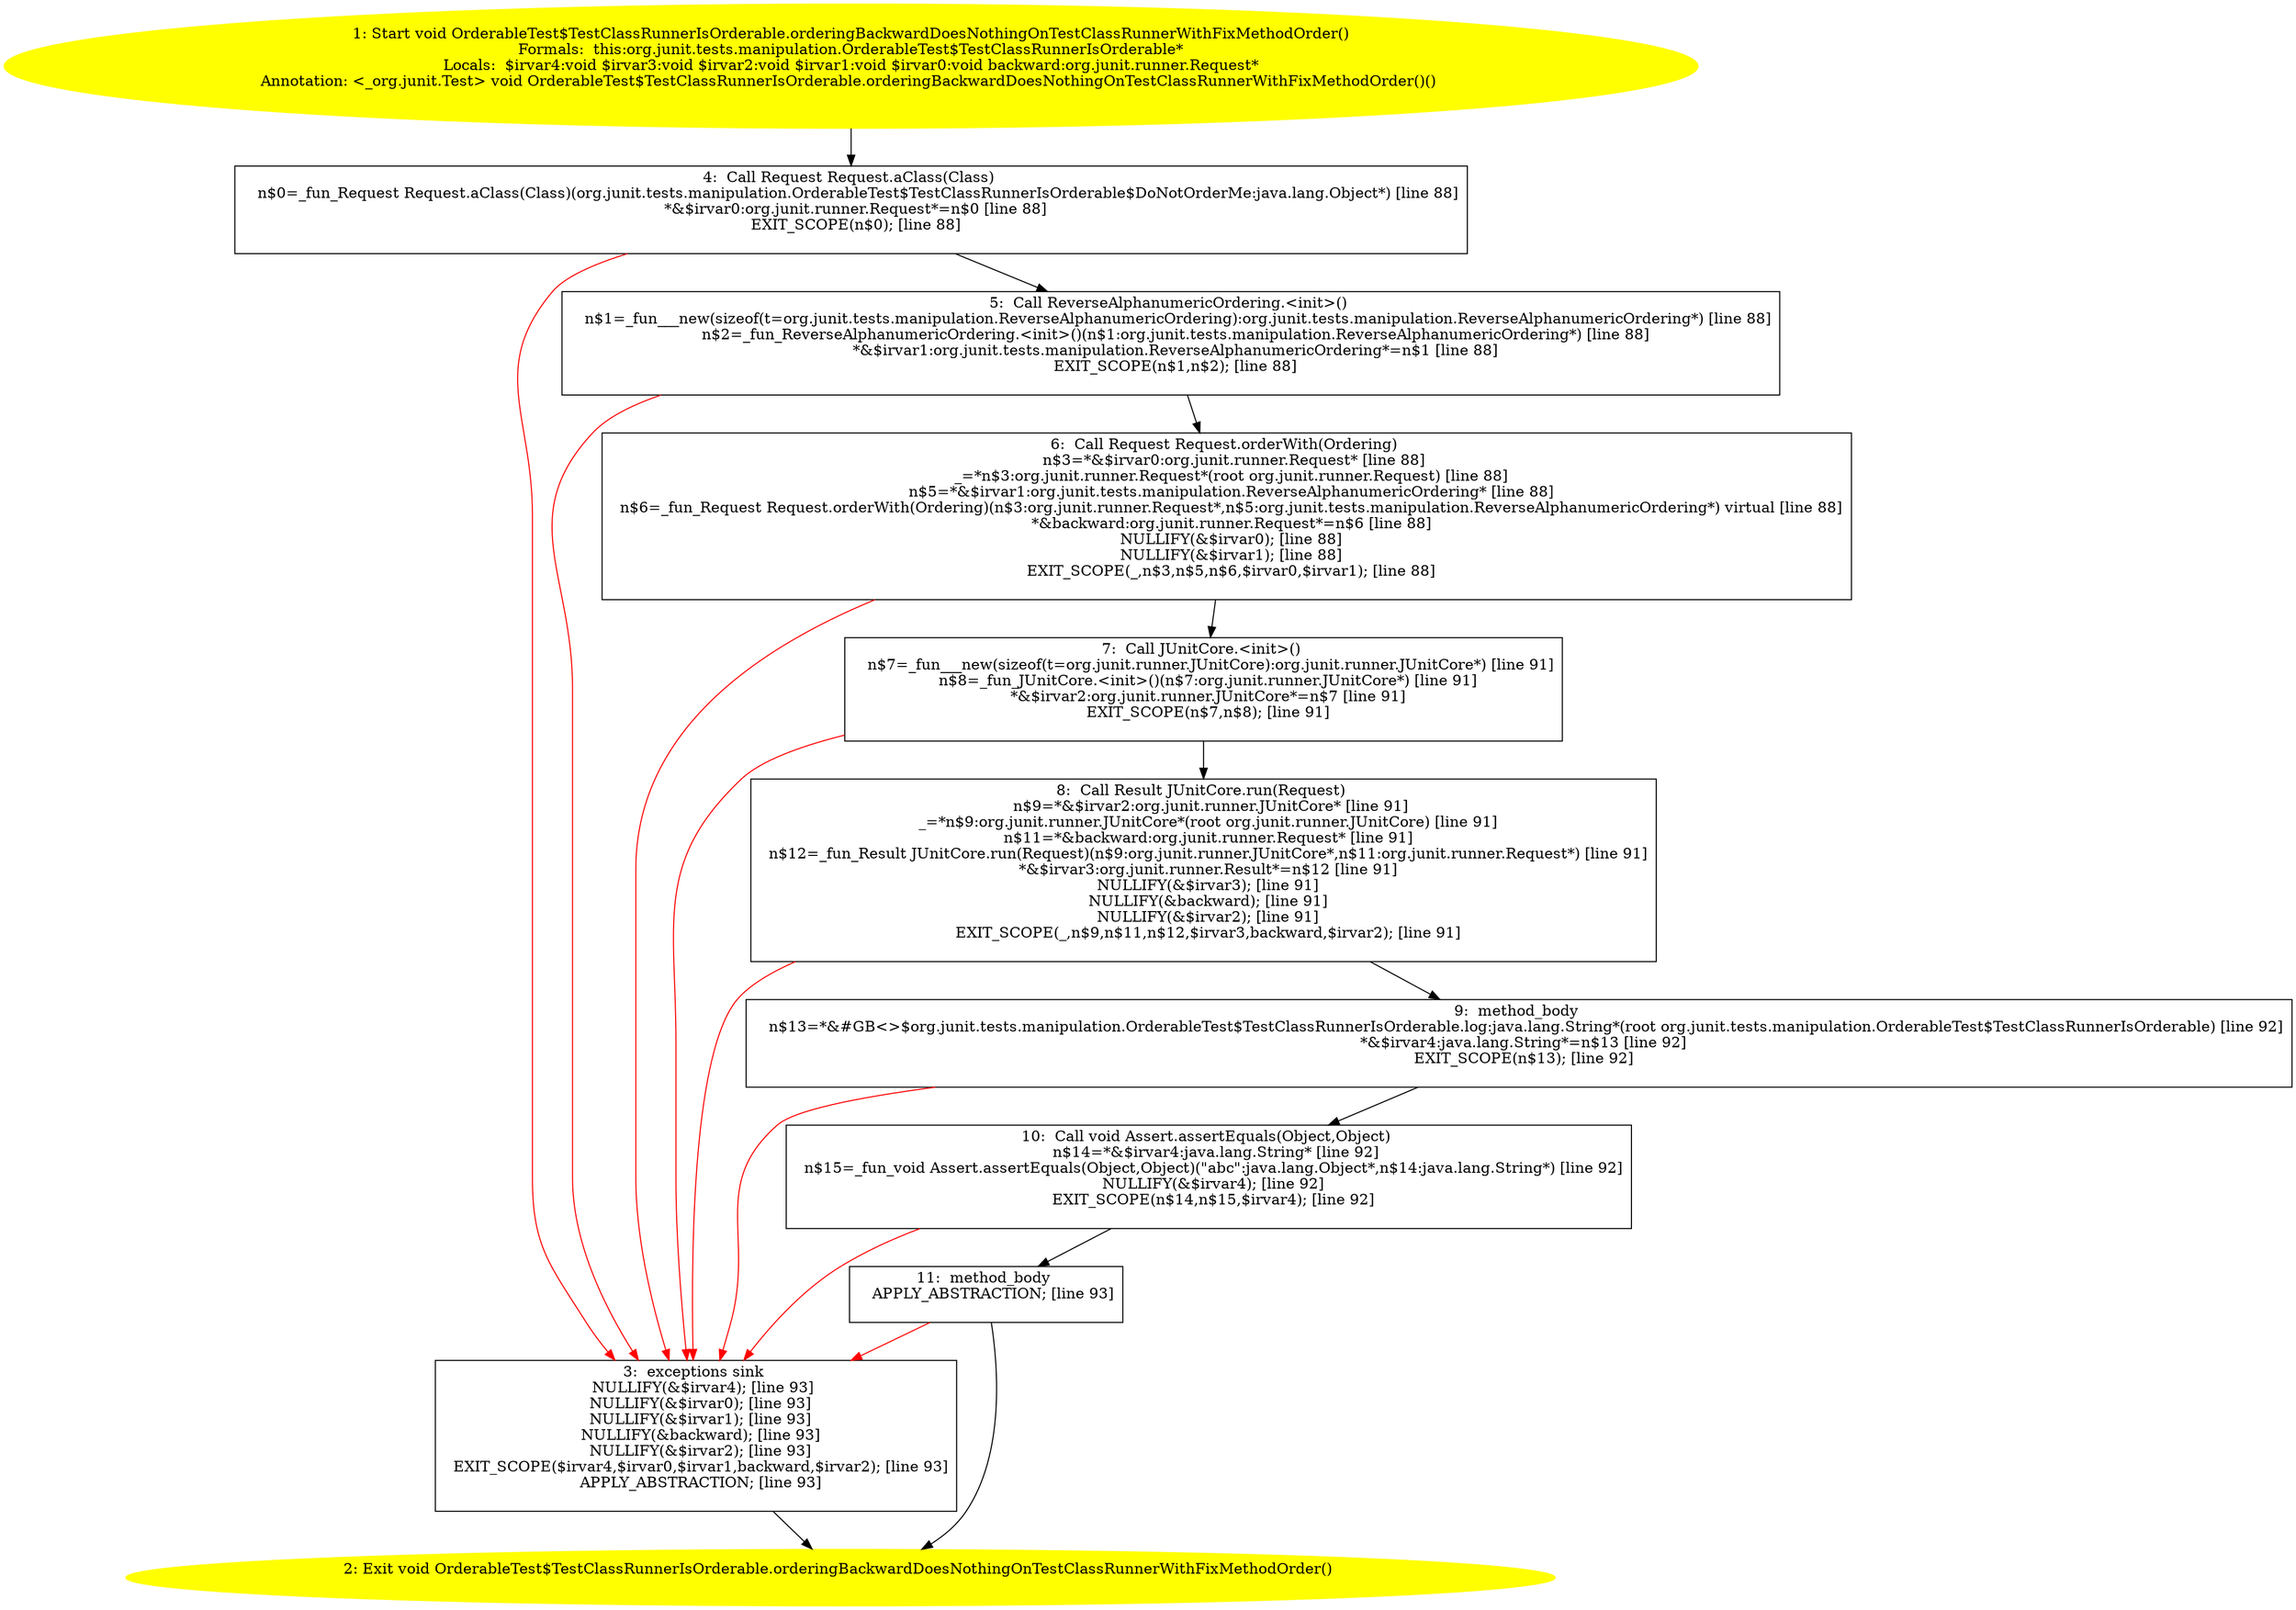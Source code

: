 /* @generated */
digraph cfg {
"org.junit.tests.manipulation.OrderableTest$TestClassRunnerIsOrderable.orderingBackwardDoesNothingOnT.262fe4db5eeb7d4717b2837d5d6c8f19_1" [label="1: Start void OrderableTest$TestClassRunnerIsOrderable.orderingBackwardDoesNothingOnTestClassRunnerWithFixMethodOrder()\nFormals:  this:org.junit.tests.manipulation.OrderableTest$TestClassRunnerIsOrderable*\nLocals:  $irvar4:void $irvar3:void $irvar2:void $irvar1:void $irvar0:void backward:org.junit.runner.Request*\nAnnotation: <_org.junit.Test> void OrderableTest$TestClassRunnerIsOrderable.orderingBackwardDoesNothingOnTestClassRunnerWithFixMethodOrder()() \n  " color=yellow style=filled]
	

	 "org.junit.tests.manipulation.OrderableTest$TestClassRunnerIsOrderable.orderingBackwardDoesNothingOnT.262fe4db5eeb7d4717b2837d5d6c8f19_1" -> "org.junit.tests.manipulation.OrderableTest$TestClassRunnerIsOrderable.orderingBackwardDoesNothingOnT.262fe4db5eeb7d4717b2837d5d6c8f19_4" ;
"org.junit.tests.manipulation.OrderableTest$TestClassRunnerIsOrderable.orderingBackwardDoesNothingOnT.262fe4db5eeb7d4717b2837d5d6c8f19_2" [label="2: Exit void OrderableTest$TestClassRunnerIsOrderable.orderingBackwardDoesNothingOnTestClassRunnerWithFixMethodOrder() \n  " color=yellow style=filled]
	

"org.junit.tests.manipulation.OrderableTest$TestClassRunnerIsOrderable.orderingBackwardDoesNothingOnT.262fe4db5eeb7d4717b2837d5d6c8f19_3" [label="3:  exceptions sink \n   NULLIFY(&$irvar4); [line 93]\n  NULLIFY(&$irvar0); [line 93]\n  NULLIFY(&$irvar1); [line 93]\n  NULLIFY(&backward); [line 93]\n  NULLIFY(&$irvar2); [line 93]\n  EXIT_SCOPE($irvar4,$irvar0,$irvar1,backward,$irvar2); [line 93]\n  APPLY_ABSTRACTION; [line 93]\n " shape="box"]
	

	 "org.junit.tests.manipulation.OrderableTest$TestClassRunnerIsOrderable.orderingBackwardDoesNothingOnT.262fe4db5eeb7d4717b2837d5d6c8f19_3" -> "org.junit.tests.manipulation.OrderableTest$TestClassRunnerIsOrderable.orderingBackwardDoesNothingOnT.262fe4db5eeb7d4717b2837d5d6c8f19_2" ;
"org.junit.tests.manipulation.OrderableTest$TestClassRunnerIsOrderable.orderingBackwardDoesNothingOnT.262fe4db5eeb7d4717b2837d5d6c8f19_4" [label="4:  Call Request Request.aClass(Class) \n   n$0=_fun_Request Request.aClass(Class)(org.junit.tests.manipulation.OrderableTest$TestClassRunnerIsOrderable$DoNotOrderMe:java.lang.Object*) [line 88]\n  *&$irvar0:org.junit.runner.Request*=n$0 [line 88]\n  EXIT_SCOPE(n$0); [line 88]\n " shape="box"]
	

	 "org.junit.tests.manipulation.OrderableTest$TestClassRunnerIsOrderable.orderingBackwardDoesNothingOnT.262fe4db5eeb7d4717b2837d5d6c8f19_4" -> "org.junit.tests.manipulation.OrderableTest$TestClassRunnerIsOrderable.orderingBackwardDoesNothingOnT.262fe4db5eeb7d4717b2837d5d6c8f19_5" ;
	 "org.junit.tests.manipulation.OrderableTest$TestClassRunnerIsOrderable.orderingBackwardDoesNothingOnT.262fe4db5eeb7d4717b2837d5d6c8f19_4" -> "org.junit.tests.manipulation.OrderableTest$TestClassRunnerIsOrderable.orderingBackwardDoesNothingOnT.262fe4db5eeb7d4717b2837d5d6c8f19_3" [color="red" ];
"org.junit.tests.manipulation.OrderableTest$TestClassRunnerIsOrderable.orderingBackwardDoesNothingOnT.262fe4db5eeb7d4717b2837d5d6c8f19_5" [label="5:  Call ReverseAlphanumericOrdering.<init>() \n   n$1=_fun___new(sizeof(t=org.junit.tests.manipulation.ReverseAlphanumericOrdering):org.junit.tests.manipulation.ReverseAlphanumericOrdering*) [line 88]\n  n$2=_fun_ReverseAlphanumericOrdering.<init>()(n$1:org.junit.tests.manipulation.ReverseAlphanumericOrdering*) [line 88]\n  *&$irvar1:org.junit.tests.manipulation.ReverseAlphanumericOrdering*=n$1 [line 88]\n  EXIT_SCOPE(n$1,n$2); [line 88]\n " shape="box"]
	

	 "org.junit.tests.manipulation.OrderableTest$TestClassRunnerIsOrderable.orderingBackwardDoesNothingOnT.262fe4db5eeb7d4717b2837d5d6c8f19_5" -> "org.junit.tests.manipulation.OrderableTest$TestClassRunnerIsOrderable.orderingBackwardDoesNothingOnT.262fe4db5eeb7d4717b2837d5d6c8f19_6" ;
	 "org.junit.tests.manipulation.OrderableTest$TestClassRunnerIsOrderable.orderingBackwardDoesNothingOnT.262fe4db5eeb7d4717b2837d5d6c8f19_5" -> "org.junit.tests.manipulation.OrderableTest$TestClassRunnerIsOrderable.orderingBackwardDoesNothingOnT.262fe4db5eeb7d4717b2837d5d6c8f19_3" [color="red" ];
"org.junit.tests.manipulation.OrderableTest$TestClassRunnerIsOrderable.orderingBackwardDoesNothingOnT.262fe4db5eeb7d4717b2837d5d6c8f19_6" [label="6:  Call Request Request.orderWith(Ordering) \n   n$3=*&$irvar0:org.junit.runner.Request* [line 88]\n  _=*n$3:org.junit.runner.Request*(root org.junit.runner.Request) [line 88]\n  n$5=*&$irvar1:org.junit.tests.manipulation.ReverseAlphanumericOrdering* [line 88]\n  n$6=_fun_Request Request.orderWith(Ordering)(n$3:org.junit.runner.Request*,n$5:org.junit.tests.manipulation.ReverseAlphanumericOrdering*) virtual [line 88]\n  *&backward:org.junit.runner.Request*=n$6 [line 88]\n  NULLIFY(&$irvar0); [line 88]\n  NULLIFY(&$irvar1); [line 88]\n  EXIT_SCOPE(_,n$3,n$5,n$6,$irvar0,$irvar1); [line 88]\n " shape="box"]
	

	 "org.junit.tests.manipulation.OrderableTest$TestClassRunnerIsOrderable.orderingBackwardDoesNothingOnT.262fe4db5eeb7d4717b2837d5d6c8f19_6" -> "org.junit.tests.manipulation.OrderableTest$TestClassRunnerIsOrderable.orderingBackwardDoesNothingOnT.262fe4db5eeb7d4717b2837d5d6c8f19_7" ;
	 "org.junit.tests.manipulation.OrderableTest$TestClassRunnerIsOrderable.orderingBackwardDoesNothingOnT.262fe4db5eeb7d4717b2837d5d6c8f19_6" -> "org.junit.tests.manipulation.OrderableTest$TestClassRunnerIsOrderable.orderingBackwardDoesNothingOnT.262fe4db5eeb7d4717b2837d5d6c8f19_3" [color="red" ];
"org.junit.tests.manipulation.OrderableTest$TestClassRunnerIsOrderable.orderingBackwardDoesNothingOnT.262fe4db5eeb7d4717b2837d5d6c8f19_7" [label="7:  Call JUnitCore.<init>() \n   n$7=_fun___new(sizeof(t=org.junit.runner.JUnitCore):org.junit.runner.JUnitCore*) [line 91]\n  n$8=_fun_JUnitCore.<init>()(n$7:org.junit.runner.JUnitCore*) [line 91]\n  *&$irvar2:org.junit.runner.JUnitCore*=n$7 [line 91]\n  EXIT_SCOPE(n$7,n$8); [line 91]\n " shape="box"]
	

	 "org.junit.tests.manipulation.OrderableTest$TestClassRunnerIsOrderable.orderingBackwardDoesNothingOnT.262fe4db5eeb7d4717b2837d5d6c8f19_7" -> "org.junit.tests.manipulation.OrderableTest$TestClassRunnerIsOrderable.orderingBackwardDoesNothingOnT.262fe4db5eeb7d4717b2837d5d6c8f19_8" ;
	 "org.junit.tests.manipulation.OrderableTest$TestClassRunnerIsOrderable.orderingBackwardDoesNothingOnT.262fe4db5eeb7d4717b2837d5d6c8f19_7" -> "org.junit.tests.manipulation.OrderableTest$TestClassRunnerIsOrderable.orderingBackwardDoesNothingOnT.262fe4db5eeb7d4717b2837d5d6c8f19_3" [color="red" ];
"org.junit.tests.manipulation.OrderableTest$TestClassRunnerIsOrderable.orderingBackwardDoesNothingOnT.262fe4db5eeb7d4717b2837d5d6c8f19_8" [label="8:  Call Result JUnitCore.run(Request) \n   n$9=*&$irvar2:org.junit.runner.JUnitCore* [line 91]\n  _=*n$9:org.junit.runner.JUnitCore*(root org.junit.runner.JUnitCore) [line 91]\n  n$11=*&backward:org.junit.runner.Request* [line 91]\n  n$12=_fun_Result JUnitCore.run(Request)(n$9:org.junit.runner.JUnitCore*,n$11:org.junit.runner.Request*) [line 91]\n  *&$irvar3:org.junit.runner.Result*=n$12 [line 91]\n  NULLIFY(&$irvar3); [line 91]\n  NULLIFY(&backward); [line 91]\n  NULLIFY(&$irvar2); [line 91]\n  EXIT_SCOPE(_,n$9,n$11,n$12,$irvar3,backward,$irvar2); [line 91]\n " shape="box"]
	

	 "org.junit.tests.manipulation.OrderableTest$TestClassRunnerIsOrderable.orderingBackwardDoesNothingOnT.262fe4db5eeb7d4717b2837d5d6c8f19_8" -> "org.junit.tests.manipulation.OrderableTest$TestClassRunnerIsOrderable.orderingBackwardDoesNothingOnT.262fe4db5eeb7d4717b2837d5d6c8f19_9" ;
	 "org.junit.tests.manipulation.OrderableTest$TestClassRunnerIsOrderable.orderingBackwardDoesNothingOnT.262fe4db5eeb7d4717b2837d5d6c8f19_8" -> "org.junit.tests.manipulation.OrderableTest$TestClassRunnerIsOrderable.orderingBackwardDoesNothingOnT.262fe4db5eeb7d4717b2837d5d6c8f19_3" [color="red" ];
"org.junit.tests.manipulation.OrderableTest$TestClassRunnerIsOrderable.orderingBackwardDoesNothingOnT.262fe4db5eeb7d4717b2837d5d6c8f19_9" [label="9:  method_body \n   n$13=*&#GB<>$org.junit.tests.manipulation.OrderableTest$TestClassRunnerIsOrderable.log:java.lang.String*(root org.junit.tests.manipulation.OrderableTest$TestClassRunnerIsOrderable) [line 92]\n  *&$irvar4:java.lang.String*=n$13 [line 92]\n  EXIT_SCOPE(n$13); [line 92]\n " shape="box"]
	

	 "org.junit.tests.manipulation.OrderableTest$TestClassRunnerIsOrderable.orderingBackwardDoesNothingOnT.262fe4db5eeb7d4717b2837d5d6c8f19_9" -> "org.junit.tests.manipulation.OrderableTest$TestClassRunnerIsOrderable.orderingBackwardDoesNothingOnT.262fe4db5eeb7d4717b2837d5d6c8f19_10" ;
	 "org.junit.tests.manipulation.OrderableTest$TestClassRunnerIsOrderable.orderingBackwardDoesNothingOnT.262fe4db5eeb7d4717b2837d5d6c8f19_9" -> "org.junit.tests.manipulation.OrderableTest$TestClassRunnerIsOrderable.orderingBackwardDoesNothingOnT.262fe4db5eeb7d4717b2837d5d6c8f19_3" [color="red" ];
"org.junit.tests.manipulation.OrderableTest$TestClassRunnerIsOrderable.orderingBackwardDoesNothingOnT.262fe4db5eeb7d4717b2837d5d6c8f19_10" [label="10:  Call void Assert.assertEquals(Object,Object) \n   n$14=*&$irvar4:java.lang.String* [line 92]\n  n$15=_fun_void Assert.assertEquals(Object,Object)(\"abc\":java.lang.Object*,n$14:java.lang.String*) [line 92]\n  NULLIFY(&$irvar4); [line 92]\n  EXIT_SCOPE(n$14,n$15,$irvar4); [line 92]\n " shape="box"]
	

	 "org.junit.tests.manipulation.OrderableTest$TestClassRunnerIsOrderable.orderingBackwardDoesNothingOnT.262fe4db5eeb7d4717b2837d5d6c8f19_10" -> "org.junit.tests.manipulation.OrderableTest$TestClassRunnerIsOrderable.orderingBackwardDoesNothingOnT.262fe4db5eeb7d4717b2837d5d6c8f19_11" ;
	 "org.junit.tests.manipulation.OrderableTest$TestClassRunnerIsOrderable.orderingBackwardDoesNothingOnT.262fe4db5eeb7d4717b2837d5d6c8f19_10" -> "org.junit.tests.manipulation.OrderableTest$TestClassRunnerIsOrderable.orderingBackwardDoesNothingOnT.262fe4db5eeb7d4717b2837d5d6c8f19_3" [color="red" ];
"org.junit.tests.manipulation.OrderableTest$TestClassRunnerIsOrderable.orderingBackwardDoesNothingOnT.262fe4db5eeb7d4717b2837d5d6c8f19_11" [label="11:  method_body \n   APPLY_ABSTRACTION; [line 93]\n " shape="box"]
	

	 "org.junit.tests.manipulation.OrderableTest$TestClassRunnerIsOrderable.orderingBackwardDoesNothingOnT.262fe4db5eeb7d4717b2837d5d6c8f19_11" -> "org.junit.tests.manipulation.OrderableTest$TestClassRunnerIsOrderable.orderingBackwardDoesNothingOnT.262fe4db5eeb7d4717b2837d5d6c8f19_2" ;
	 "org.junit.tests.manipulation.OrderableTest$TestClassRunnerIsOrderable.orderingBackwardDoesNothingOnT.262fe4db5eeb7d4717b2837d5d6c8f19_11" -> "org.junit.tests.manipulation.OrderableTest$TestClassRunnerIsOrderable.orderingBackwardDoesNothingOnT.262fe4db5eeb7d4717b2837d5d6c8f19_3" [color="red" ];
}
